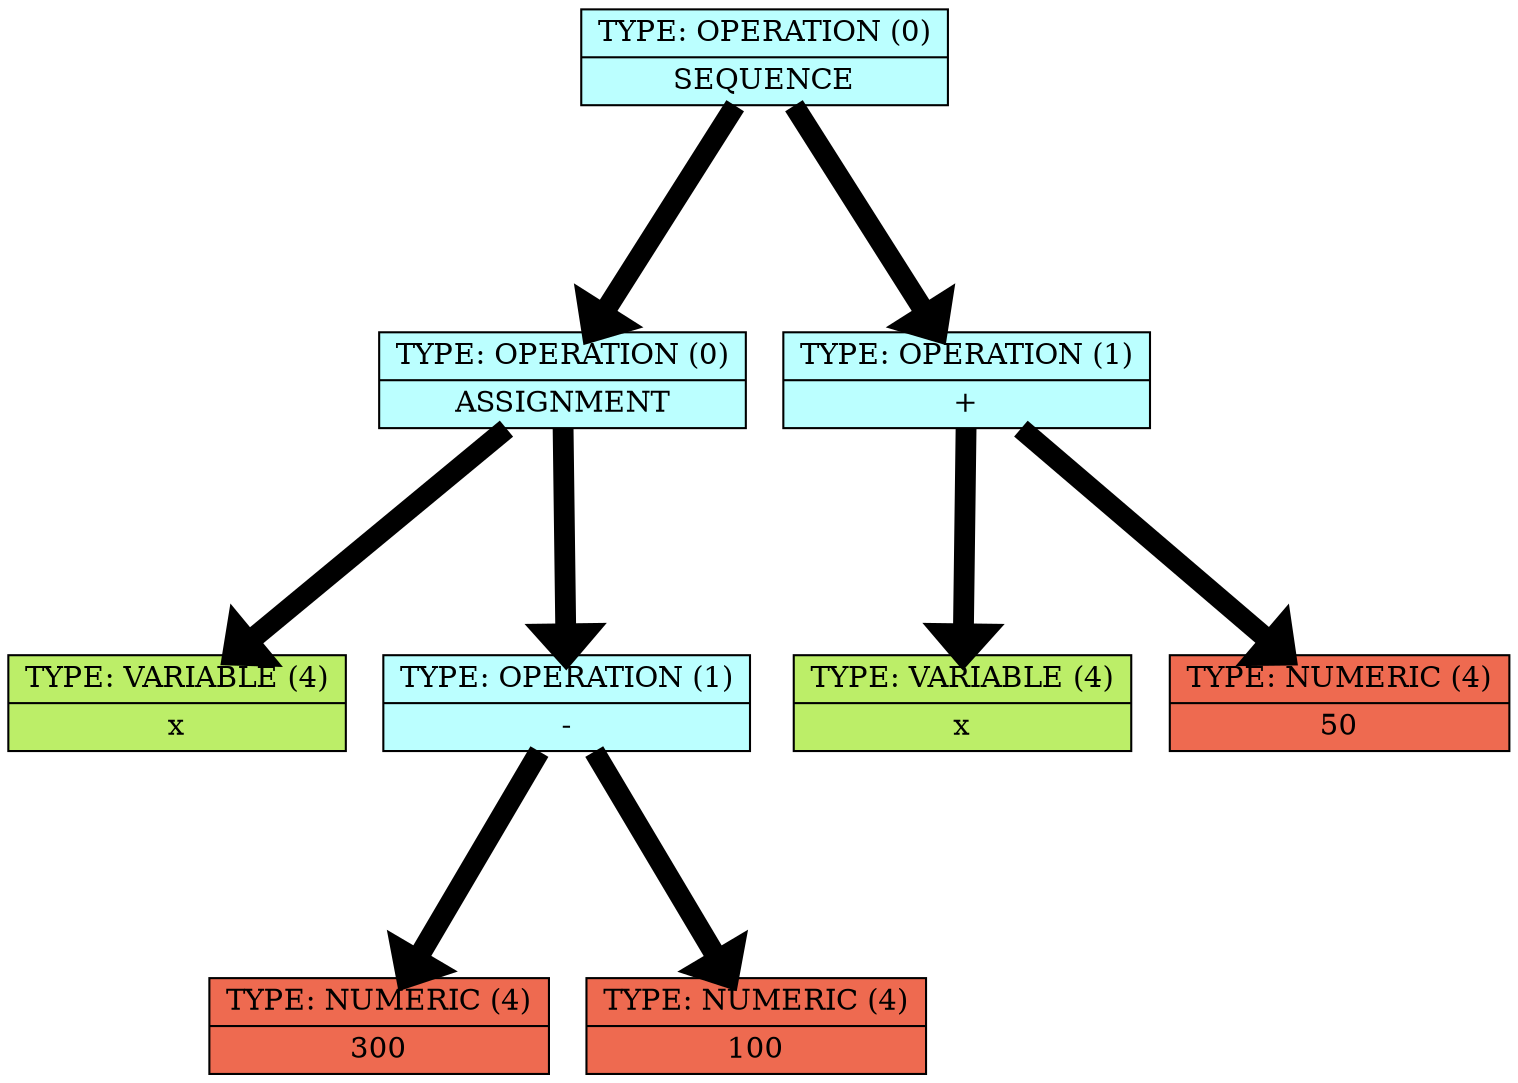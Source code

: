 digraph structs {    
rankdir = TB;        
graph [dpi = 200];   
ranksep = 1.5;       
edge[penwidth = 10]; 
cell0 [style = filled, color = black, shape=record, 
fillcolor = paleturquoise1, label = " { <ptr> TYPE: OPERATION (0) | SEQUENCE} " ];                         
cell1 [style = filled, color = black, shape=record, 
fillcolor = paleturquoise1, label = " { <ptr> TYPE: OPERATION (0) | ASSIGNMENT} " ];                         
cell2 [style = filled, color = black, shape=record, 
fillcolor = darkolivegreen2, label = " { <ptr> TYPE: VARIABLE (4) | x} " ];                         
cell3 [style = filled, color = black, shape=record, 
fillcolor = paleturquoise1, label = " { <ptr> TYPE: OPERATION (1) | -} " ];                         
cell4 [style = filled, color = black, shape=record, 
fillcolor = coral2, label = " { <ptr> TYPE: NUMERIC (4) | 300} " ];                         
cell5 [style = filled, color = black, shape=record, 
fillcolor = coral2, label = " { <ptr> TYPE: NUMERIC (4) | 100} " ];                         
cell6 [style = filled, color = black, shape=record, 
fillcolor = paleturquoise1, label = " { <ptr> TYPE: OPERATION (1) | +} " ];                         
cell7 [style = filled, color = black, shape=record, 
fillcolor = darkolivegreen2, label = " { <ptr> TYPE: VARIABLE (4) | x} " ];                         
cell8 [style = filled, color = black, shape=record, 
fillcolor = coral2, label = " { <ptr> TYPE: NUMERIC (4) | 50} " ];                         
cell0 -> cell1;
cell1 -> cell2;
cell1 -> cell3;
cell3 -> cell4;
cell3 -> cell5;
cell0 -> cell6;
cell6 -> cell7;
cell6 -> cell8;
}
